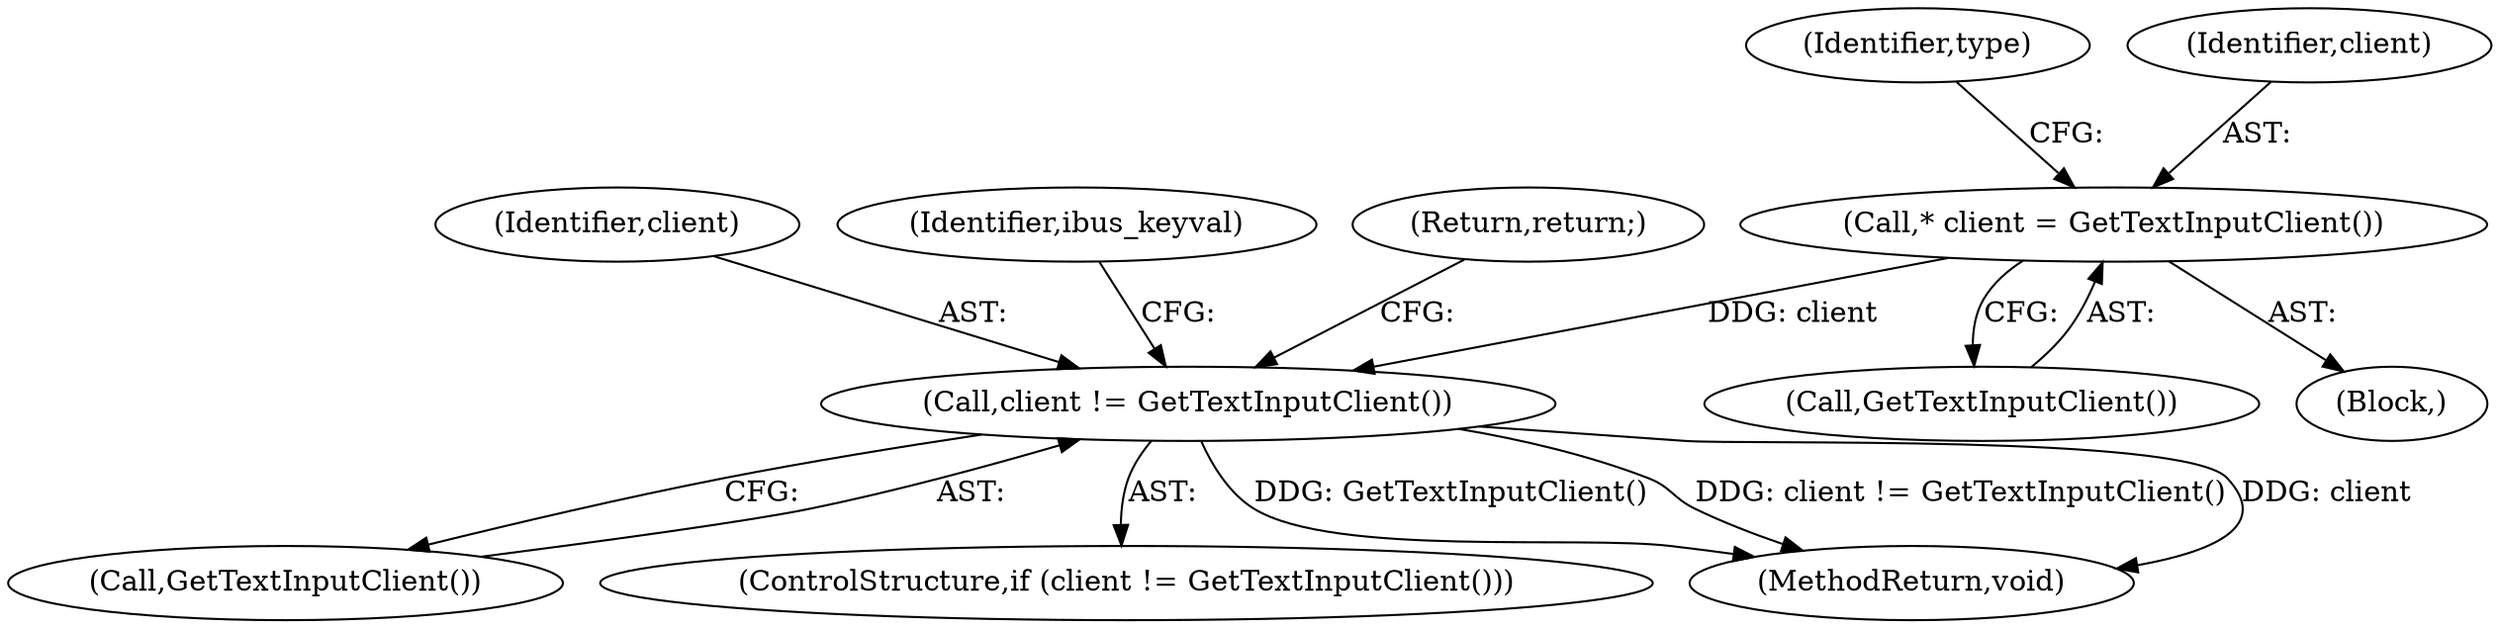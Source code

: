 digraph "0_Chrome_41a7e42ef575c10375f574145e5d023118fbd149@pointer" {
"1000107" [label="(Call,* client = GetTextInputClient())"];
"1000115" [label="(Call,client != GetTextInputClient())"];
"1000116" [label="(Identifier,client)"];
"1000109" [label="(Call,GetTextInputClient())"];
"1000117" [label="(Call,GetTextInputClient())"];
"1000115" [label="(Call,client != GetTextInputClient())"];
"1000107" [label="(Call,* client = GetTextInputClient())"];
"1000114" [label="(ControlStructure,if (client != GetTextInputClient()))"];
"1000156" [label="(MethodReturn,void)"];
"1000121" [label="(Identifier,ibus_keyval)"];
"1000111" [label="(Identifier,type)"];
"1000105" [label="(Block,)"];
"1000108" [label="(Identifier,client)"];
"1000118" [label="(Return,return;)"];
"1000107" -> "1000105"  [label="AST: "];
"1000107" -> "1000109"  [label="CFG: "];
"1000108" -> "1000107"  [label="AST: "];
"1000109" -> "1000107"  [label="AST: "];
"1000111" -> "1000107"  [label="CFG: "];
"1000107" -> "1000115"  [label="DDG: client"];
"1000115" -> "1000114"  [label="AST: "];
"1000115" -> "1000117"  [label="CFG: "];
"1000116" -> "1000115"  [label="AST: "];
"1000117" -> "1000115"  [label="AST: "];
"1000118" -> "1000115"  [label="CFG: "];
"1000121" -> "1000115"  [label="CFG: "];
"1000115" -> "1000156"  [label="DDG: GetTextInputClient()"];
"1000115" -> "1000156"  [label="DDG: client != GetTextInputClient()"];
"1000115" -> "1000156"  [label="DDG: client"];
}
